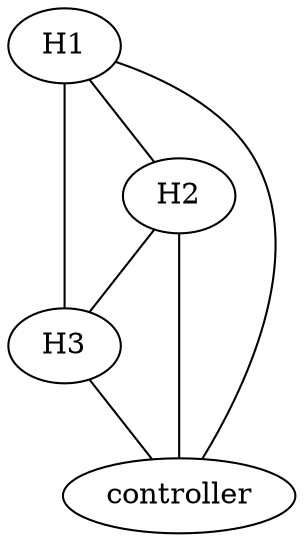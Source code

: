 graph test {
    // global settings for measurements
    counterexportfile="counters"
    flowexport=text
    flowsampling=1.0
    pktsampling=1.0
    exportcycle=60
    counterexport=True
    counterexportinterval=1
    longflowtmo=60
    flowinactivetmo=60

    H1 [ 
        type="OpenflowSwitch"
        controller="controller"
        autoack="False"
        ipdests="10.1.0.0/16"
        traffic="m1"
        m1="modulator start=5 generator=s1 profile=((3600,),(5,))"
        s1="matrix ipsrc=10.1.1.0/24 ipdst=10.3.1.0/24 flowsize=pareto(5000,1.2) flowstart=exponential(10.0) ipproto=randomchoice(6) sport=randomchoice(22,80,443) dport=randomunifint(1025,65535) lossrate=randomchoice(0.001)"
    ];

    H2 [ 
        type="OpenflowSwitch"
        controller="controller"
        autoack="False"
        ipdests="10.2.0.0/16" 
    ];

    H3 [ 
        type="OpenflowSwitch"
        controller="controller"
        autoack="False"
        ipdests="10.3.0.0/16 10.4.0.0/16 10.0.0.0/8" 
    ];

    controller [
        type="OpenflowController"
	components="pox.forwarding.l2_learning"
    ];


    // data path links 
    H1 -- H2 [weight=10, capacity=100000000, delay=0.043];
    H2 -- H3 [weight=10, capacity=100000000, delay=0.031];
    H1 -- H3 [weight=30, capacity=100000000, delay=0.123];

    // control links between ofcontroller and each ofswitch
    H1 -- controller [ capacity=1000000000, delay=0.01 ]
    H2 -- controller [ capacity=1000000000, delay=0.01 ]
    H3 -- controller [ capacity=1000000000, delay=0.01 ]
}
